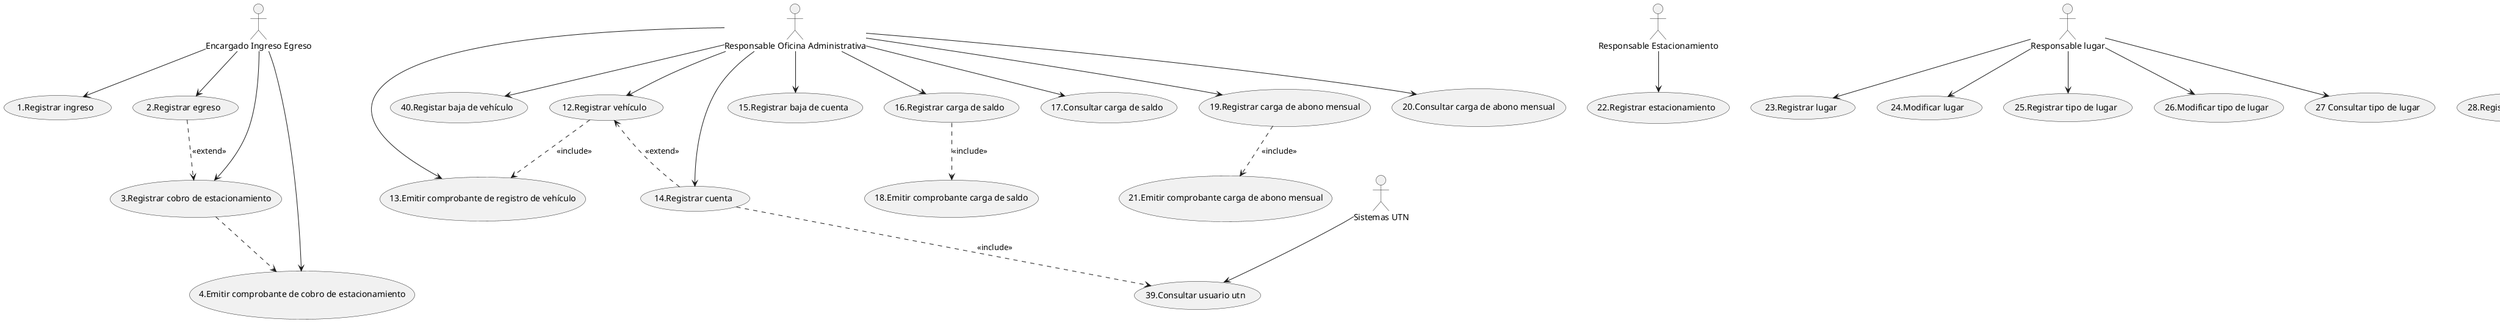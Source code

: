 @startuml tpi

:Encargado Ingreso Egreso: as eie
usecase "1.Registrar ingreso" as u1
usecase "2.Registrar egreso" as u2
usecase "3.Registrar cobro de estacionamiento" as u3
usecase "4.Emitir comprobante de cobro de estacionamiento" as u4


:Responsable Oficina Administrativa: as roa 
usecase "12.Registrar vehículo" as u12
usecase "40.Registar baja de vehículo" as u40
usecase "13.Emitir comprobante de registro de vehículo" as u13 
usecase "14.Registrar cuenta" as u14
usecase "15.Registrar baja de cuenta" as u15
usecase "16.Registrar carga de saldo" as u16
usecase "17.Consultar carga de saldo" as u17
usecase "18.Emitir comprobante carga de saldo" as u18 
usecase "19.Registrar carga de abono mensual" as u19
usecase "20.Consultar carga de abono mensual" as u20
usecase "21.Emitir comprobante carga de abono mensual" as u21

:Sistemas UTN: as s 
usecase "39.Consultar usuario utn" as u39

:Responsable Estacionamiento: as re
usecase "22.Registrar estacionamiento" as u22

:Responsable lugar: as rl 
usecase "23.Registrar lugar" as u23
usecase "24.Modificar lugar" as u24
usecase "25.Registrar tipo de lugar" as u25
usecase "26.Modificar tipo de lugar" as u26
usecase "27 Consultar tipo de lugar" as u27

:Responsable cuenta: as rc
usecase "28.Registrar tipo de cuenta" as u28
usecase "29.Consultar tipo de cuenta" as u29
usecase "30.Modificar tipo de cuenta" as u30
usecase "31.Modificar cuenta" as u31
usecase "32.Consultar cuenta" as u32

:Responsable tarifa: as rt
usecase "33 Registrar tarifa" as u33
usecase "34.Modificar datos de tarifa" as u34
usecase "35.Consultar datos tarifa" as u35

:Responsable tipo usuario: as rtu
usecase "36.Registrar tipo de usuario" as u36
usecase "37.Modificar tipo de usuario" as u37

eie --> u1
eie --> u2
eie --> u3
eie --> u4
u2 ..> u3:<<extend>> 
'consultar extensión
u3 ..>u4 <<include>>

roa --> u12
roa --> u13
roa --> u14
roa --> u15
roa --> u16
roa --> u17
roa --> u40

u16 ..> u18:<<include>>

roa --> u19
roa --> u20
u19 ..> u21:<<include>>

u12 ..> u13:<<include>>

re --> u22

rl --> u23
rl --> u24
rl --> u25
rl --> u26
rl --> u27

rc --> u28
rc --> u29
rc --> u30
rc --> u31
rc --> u32

rt --> u33
rt --> u34
rt --> u35

rtu --> u36
rtu --> u37

s --> u39 
u14 ..> u39:<<include>>
u12 <.. u14:<<extend>>


@enduml
